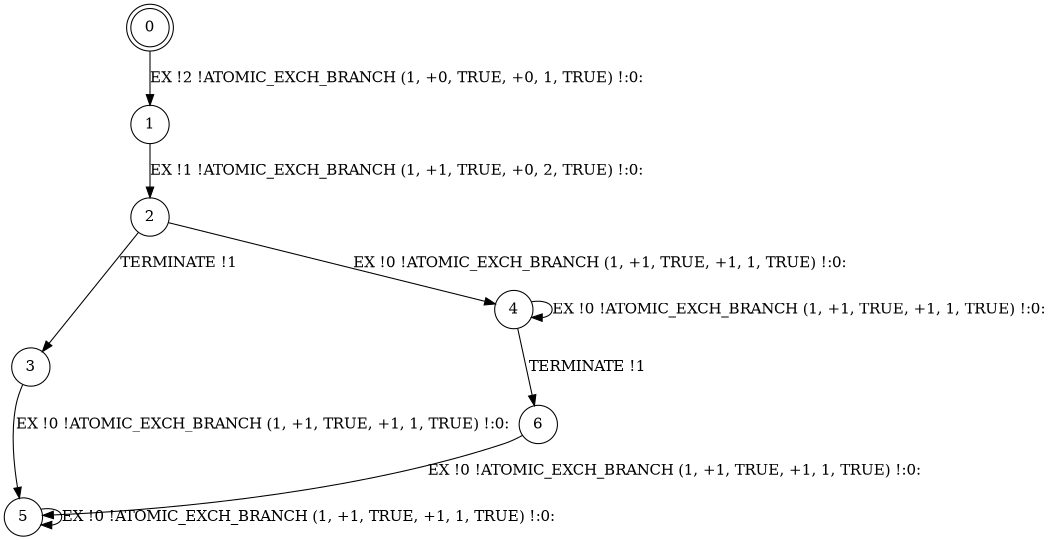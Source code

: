 digraph BCG {
size = "7, 10.5";
center = TRUE;
node [shape = circle];
0 [peripheries = 2];
0 -> 1 [label = "EX !2 !ATOMIC_EXCH_BRANCH (1, +0, TRUE, +0, 1, TRUE) !:0:"];
1 -> 2 [label = "EX !1 !ATOMIC_EXCH_BRANCH (1, +1, TRUE, +0, 2, TRUE) !:0:"];
2 -> 3 [label = "TERMINATE !1"];
2 -> 4 [label = "EX !0 !ATOMIC_EXCH_BRANCH (1, +1, TRUE, +1, 1, TRUE) !:0:"];
3 -> 5 [label = "EX !0 !ATOMIC_EXCH_BRANCH (1, +1, TRUE, +1, 1, TRUE) !:0:"];
4 -> 6 [label = "TERMINATE !1"];
4 -> 4 [label = "EX !0 !ATOMIC_EXCH_BRANCH (1, +1, TRUE, +1, 1, TRUE) !:0:"];
5 -> 5 [label = "EX !0 !ATOMIC_EXCH_BRANCH (1, +1, TRUE, +1, 1, TRUE) !:0:"];
6 -> 5 [label = "EX !0 !ATOMIC_EXCH_BRANCH (1, +1, TRUE, +1, 1, TRUE) !:0:"];
}
